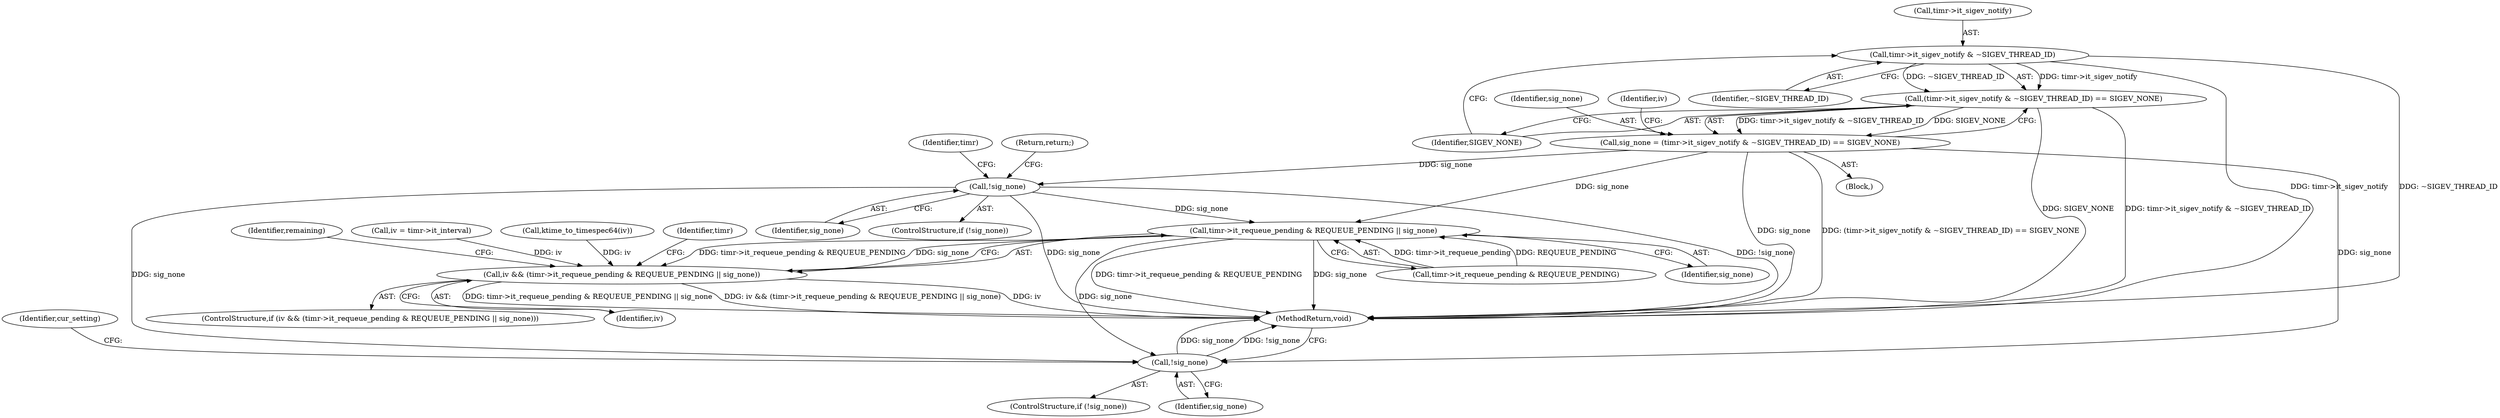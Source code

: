 digraph "1_linux_cef31d9af908243421258f1df35a4a644604efbe@del" {
"1000124" [label="(Call,timr->it_sigev_notify & ~SIGEV_THREAD_ID)"];
"1000123" [label="(Call,(timr->it_sigev_notify & ~SIGEV_THREAD_ID) == SIGEV_NONE)"];
"1000121" [label="(Call,sig_none = (timr->it_sigev_notify & ~SIGEV_THREAD_ID) == SIGEV_NONE)"];
"1000152" [label="(Call,!sig_none)"];
"1000168" [label="(Call,timr->it_requeue_pending & REQUEUE_PENDING || sig_none)"];
"1000166" [label="(Call,iv && (timr->it_requeue_pending & REQUEUE_PENDING || sig_none))"];
"1000193" [label="(Call,!sig_none)"];
"1000131" [label="(Identifier,iv)"];
"1000193" [label="(Call,!sig_none)"];
"1000109" [label="(Block,)"];
"1000169" [label="(Call,timr->it_requeue_pending & REQUEUE_PENDING)"];
"1000128" [label="(Identifier,~SIGEV_THREAD_ID)"];
"1000130" [label="(Call,iv = timr->it_interval)"];
"1000121" [label="(Call,sig_none = (timr->it_sigev_notify & ~SIGEV_THREAD_ID) == SIGEV_NONE)"];
"1000168" [label="(Call,timr->it_requeue_pending & REQUEUE_PENDING || sig_none)"];
"1000192" [label="(ControlStructure,if (!sig_none))"];
"1000129" [label="(Identifier,SIGEV_NONE)"];
"1000123" [label="(Call,(timr->it_sigev_notify & ~SIGEV_THREAD_ID) == SIGEV_NONE)"];
"1000153" [label="(Identifier,sig_none)"];
"1000124" [label="(Call,timr->it_sigev_notify & ~SIGEV_THREAD_ID)"];
"1000125" [label="(Call,timr->it_sigev_notify)"];
"1000122" [label="(Identifier,sig_none)"];
"1000151" [label="(ControlStructure,if (!sig_none))"];
"1000166" [label="(Call,iv && (timr->it_requeue_pending & REQUEUE_PENDING || sig_none))"];
"1000167" [label="(Identifier,iv)"];
"1000198" [label="(Identifier,cur_setting)"];
"1000142" [label="(Call,ktime_to_timespec64(iv))"];
"1000154" [label="(Return,return;)"];
"1000194" [label="(Identifier,sig_none)"];
"1000152" [label="(Call,!sig_none)"];
"1000210" [label="(MethodReturn,void)"];
"1000177" [label="(Identifier,timr)"];
"1000157" [label="(Identifier,timr)"];
"1000174" [label="(Identifier,sig_none)"];
"1000165" [label="(ControlStructure,if (iv && (timr->it_requeue_pending & REQUEUE_PENDING || sig_none)))"];
"1000183" [label="(Identifier,remaining)"];
"1000124" -> "1000123"  [label="AST: "];
"1000124" -> "1000128"  [label="CFG: "];
"1000125" -> "1000124"  [label="AST: "];
"1000128" -> "1000124"  [label="AST: "];
"1000129" -> "1000124"  [label="CFG: "];
"1000124" -> "1000210"  [label="DDG: timr->it_sigev_notify"];
"1000124" -> "1000210"  [label="DDG: ~SIGEV_THREAD_ID"];
"1000124" -> "1000123"  [label="DDG: timr->it_sigev_notify"];
"1000124" -> "1000123"  [label="DDG: ~SIGEV_THREAD_ID"];
"1000123" -> "1000121"  [label="AST: "];
"1000123" -> "1000129"  [label="CFG: "];
"1000129" -> "1000123"  [label="AST: "];
"1000121" -> "1000123"  [label="CFG: "];
"1000123" -> "1000210"  [label="DDG: SIGEV_NONE"];
"1000123" -> "1000210"  [label="DDG: timr->it_sigev_notify & ~SIGEV_THREAD_ID"];
"1000123" -> "1000121"  [label="DDG: timr->it_sigev_notify & ~SIGEV_THREAD_ID"];
"1000123" -> "1000121"  [label="DDG: SIGEV_NONE"];
"1000121" -> "1000109"  [label="AST: "];
"1000122" -> "1000121"  [label="AST: "];
"1000131" -> "1000121"  [label="CFG: "];
"1000121" -> "1000210"  [label="DDG: sig_none"];
"1000121" -> "1000210"  [label="DDG: (timr->it_sigev_notify & ~SIGEV_THREAD_ID) == SIGEV_NONE"];
"1000121" -> "1000152"  [label="DDG: sig_none"];
"1000121" -> "1000168"  [label="DDG: sig_none"];
"1000121" -> "1000193"  [label="DDG: sig_none"];
"1000152" -> "1000151"  [label="AST: "];
"1000152" -> "1000153"  [label="CFG: "];
"1000153" -> "1000152"  [label="AST: "];
"1000154" -> "1000152"  [label="CFG: "];
"1000157" -> "1000152"  [label="CFG: "];
"1000152" -> "1000210"  [label="DDG: sig_none"];
"1000152" -> "1000210"  [label="DDG: !sig_none"];
"1000152" -> "1000168"  [label="DDG: sig_none"];
"1000152" -> "1000193"  [label="DDG: sig_none"];
"1000168" -> "1000166"  [label="AST: "];
"1000168" -> "1000169"  [label="CFG: "];
"1000168" -> "1000174"  [label="CFG: "];
"1000169" -> "1000168"  [label="AST: "];
"1000174" -> "1000168"  [label="AST: "];
"1000166" -> "1000168"  [label="CFG: "];
"1000168" -> "1000210"  [label="DDG: timr->it_requeue_pending & REQUEUE_PENDING"];
"1000168" -> "1000210"  [label="DDG: sig_none"];
"1000168" -> "1000166"  [label="DDG: timr->it_requeue_pending & REQUEUE_PENDING"];
"1000168" -> "1000166"  [label="DDG: sig_none"];
"1000169" -> "1000168"  [label="DDG: timr->it_requeue_pending"];
"1000169" -> "1000168"  [label="DDG: REQUEUE_PENDING"];
"1000168" -> "1000193"  [label="DDG: sig_none"];
"1000166" -> "1000165"  [label="AST: "];
"1000166" -> "1000167"  [label="CFG: "];
"1000167" -> "1000166"  [label="AST: "];
"1000177" -> "1000166"  [label="CFG: "];
"1000183" -> "1000166"  [label="CFG: "];
"1000166" -> "1000210"  [label="DDG: timr->it_requeue_pending & REQUEUE_PENDING || sig_none"];
"1000166" -> "1000210"  [label="DDG: iv && (timr->it_requeue_pending & REQUEUE_PENDING || sig_none)"];
"1000166" -> "1000210"  [label="DDG: iv"];
"1000142" -> "1000166"  [label="DDG: iv"];
"1000130" -> "1000166"  [label="DDG: iv"];
"1000193" -> "1000192"  [label="AST: "];
"1000193" -> "1000194"  [label="CFG: "];
"1000194" -> "1000193"  [label="AST: "];
"1000198" -> "1000193"  [label="CFG: "];
"1000210" -> "1000193"  [label="CFG: "];
"1000193" -> "1000210"  [label="DDG: sig_none"];
"1000193" -> "1000210"  [label="DDG: !sig_none"];
}
